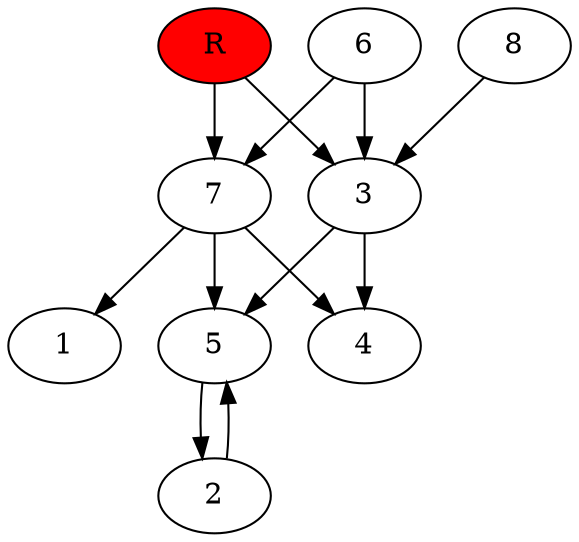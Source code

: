 digraph prb5469 {
	1
	2
	3
	4
	5
	6
	7
	8
	R [fillcolor="#ff0000" style=filled]
	2 -> 5
	3 -> 4
	3 -> 5
	5 -> 2
	6 -> 3
	6 -> 7
	7 -> 1
	7 -> 4
	7 -> 5
	8 -> 3
	R -> 3
	R -> 7
}
